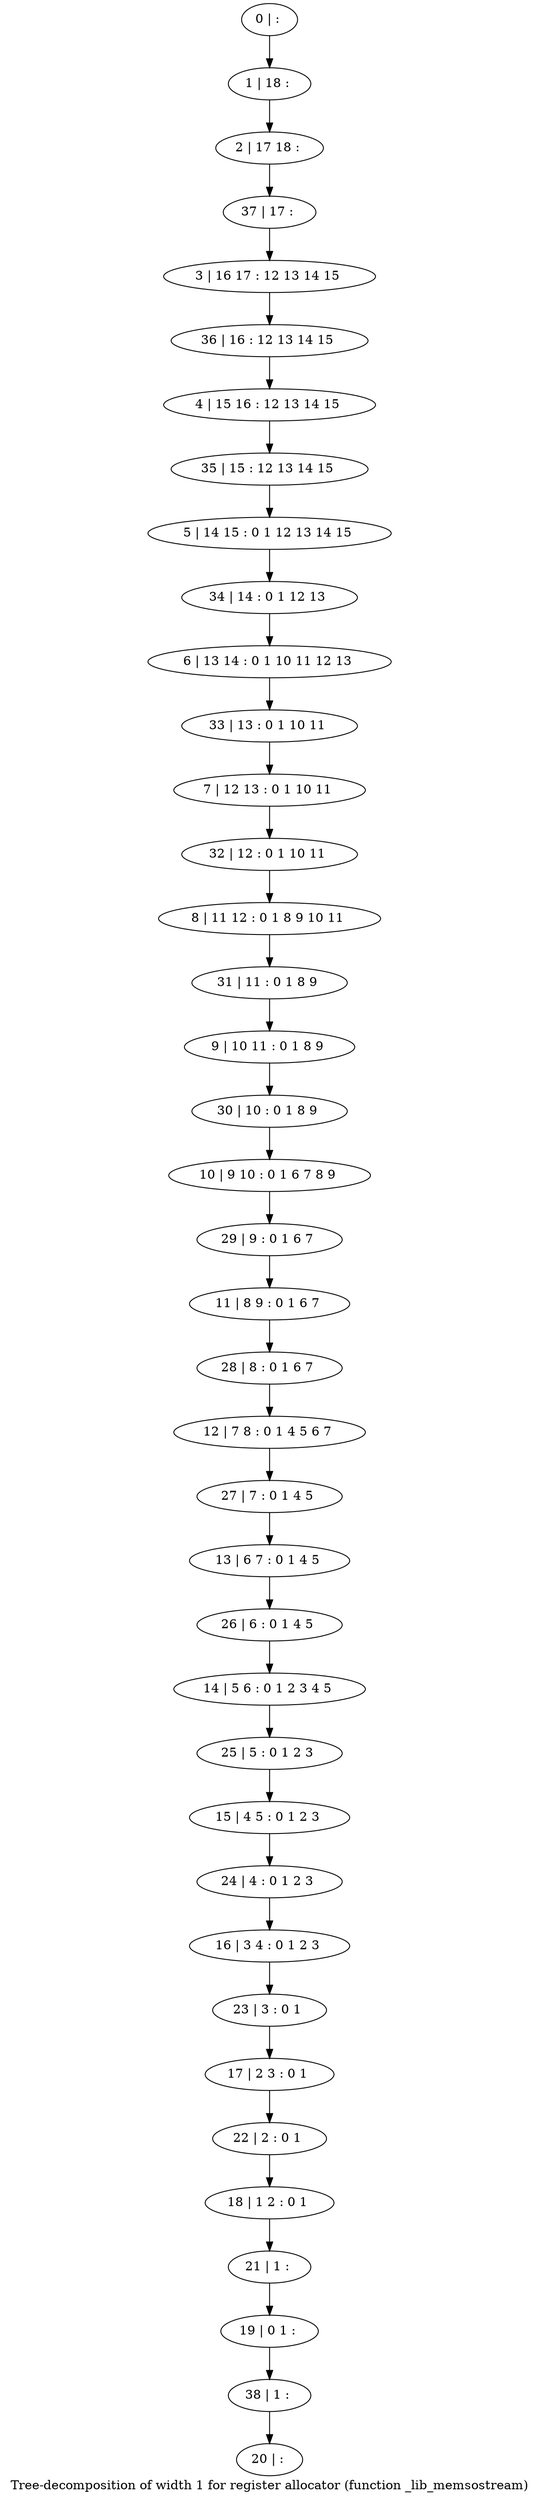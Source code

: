 digraph G {
graph [label="Tree-decomposition of width 1 for register allocator (function _lib_memsostream)"]
0[label="0 | : "];
1[label="1 | 18 : "];
2[label="2 | 17 18 : "];
3[label="3 | 16 17 : 12 13 14 15 "];
4[label="4 | 15 16 : 12 13 14 15 "];
5[label="5 | 14 15 : 0 1 12 13 14 15 "];
6[label="6 | 13 14 : 0 1 10 11 12 13 "];
7[label="7 | 12 13 : 0 1 10 11 "];
8[label="8 | 11 12 : 0 1 8 9 10 11 "];
9[label="9 | 10 11 : 0 1 8 9 "];
10[label="10 | 9 10 : 0 1 6 7 8 9 "];
11[label="11 | 8 9 : 0 1 6 7 "];
12[label="12 | 7 8 : 0 1 4 5 6 7 "];
13[label="13 | 6 7 : 0 1 4 5 "];
14[label="14 | 5 6 : 0 1 2 3 4 5 "];
15[label="15 | 4 5 : 0 1 2 3 "];
16[label="16 | 3 4 : 0 1 2 3 "];
17[label="17 | 2 3 : 0 1 "];
18[label="18 | 1 2 : 0 1 "];
19[label="19 | 0 1 : "];
20[label="20 | : "];
21[label="21 | 1 : "];
22[label="22 | 2 : 0 1 "];
23[label="23 | 3 : 0 1 "];
24[label="24 | 4 : 0 1 2 3 "];
25[label="25 | 5 : 0 1 2 3 "];
26[label="26 | 6 : 0 1 4 5 "];
27[label="27 | 7 : 0 1 4 5 "];
28[label="28 | 8 : 0 1 6 7 "];
29[label="29 | 9 : 0 1 6 7 "];
30[label="30 | 10 : 0 1 8 9 "];
31[label="31 | 11 : 0 1 8 9 "];
32[label="32 | 12 : 0 1 10 11 "];
33[label="33 | 13 : 0 1 10 11 "];
34[label="34 | 14 : 0 1 12 13 "];
35[label="35 | 15 : 12 13 14 15 "];
36[label="36 | 16 : 12 13 14 15 "];
37[label="37 | 17 : "];
38[label="38 | 1 : "];
0->1 ;
1->2 ;
21->19 ;
18->21 ;
22->18 ;
17->22 ;
23->17 ;
16->23 ;
24->16 ;
15->24 ;
25->15 ;
14->25 ;
26->14 ;
13->26 ;
27->13 ;
12->27 ;
28->12 ;
11->28 ;
29->11 ;
10->29 ;
30->10 ;
9->30 ;
31->9 ;
8->31 ;
32->8 ;
7->32 ;
33->7 ;
6->33 ;
34->6 ;
5->34 ;
35->5 ;
4->35 ;
36->4 ;
3->36 ;
37->3 ;
2->37 ;
38->20 ;
19->38 ;
}
